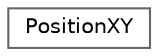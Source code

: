 digraph "Graphical Class Hierarchy"
{
 // LATEX_PDF_SIZE
  bgcolor="transparent";
  edge [fontname=Helvetica,fontsize=10,labelfontname=Helvetica,labelfontsize=10];
  node [fontname=Helvetica,fontsize=10,shape=box,height=0.2,width=0.4];
  rankdir="LR";
  Node0 [id="Node000000",label="PositionXY",height=0.2,width=0.4,color="grey40", fillcolor="white", style="filled",URL="$class_position_x_y.html",tooltip=" "];
}

